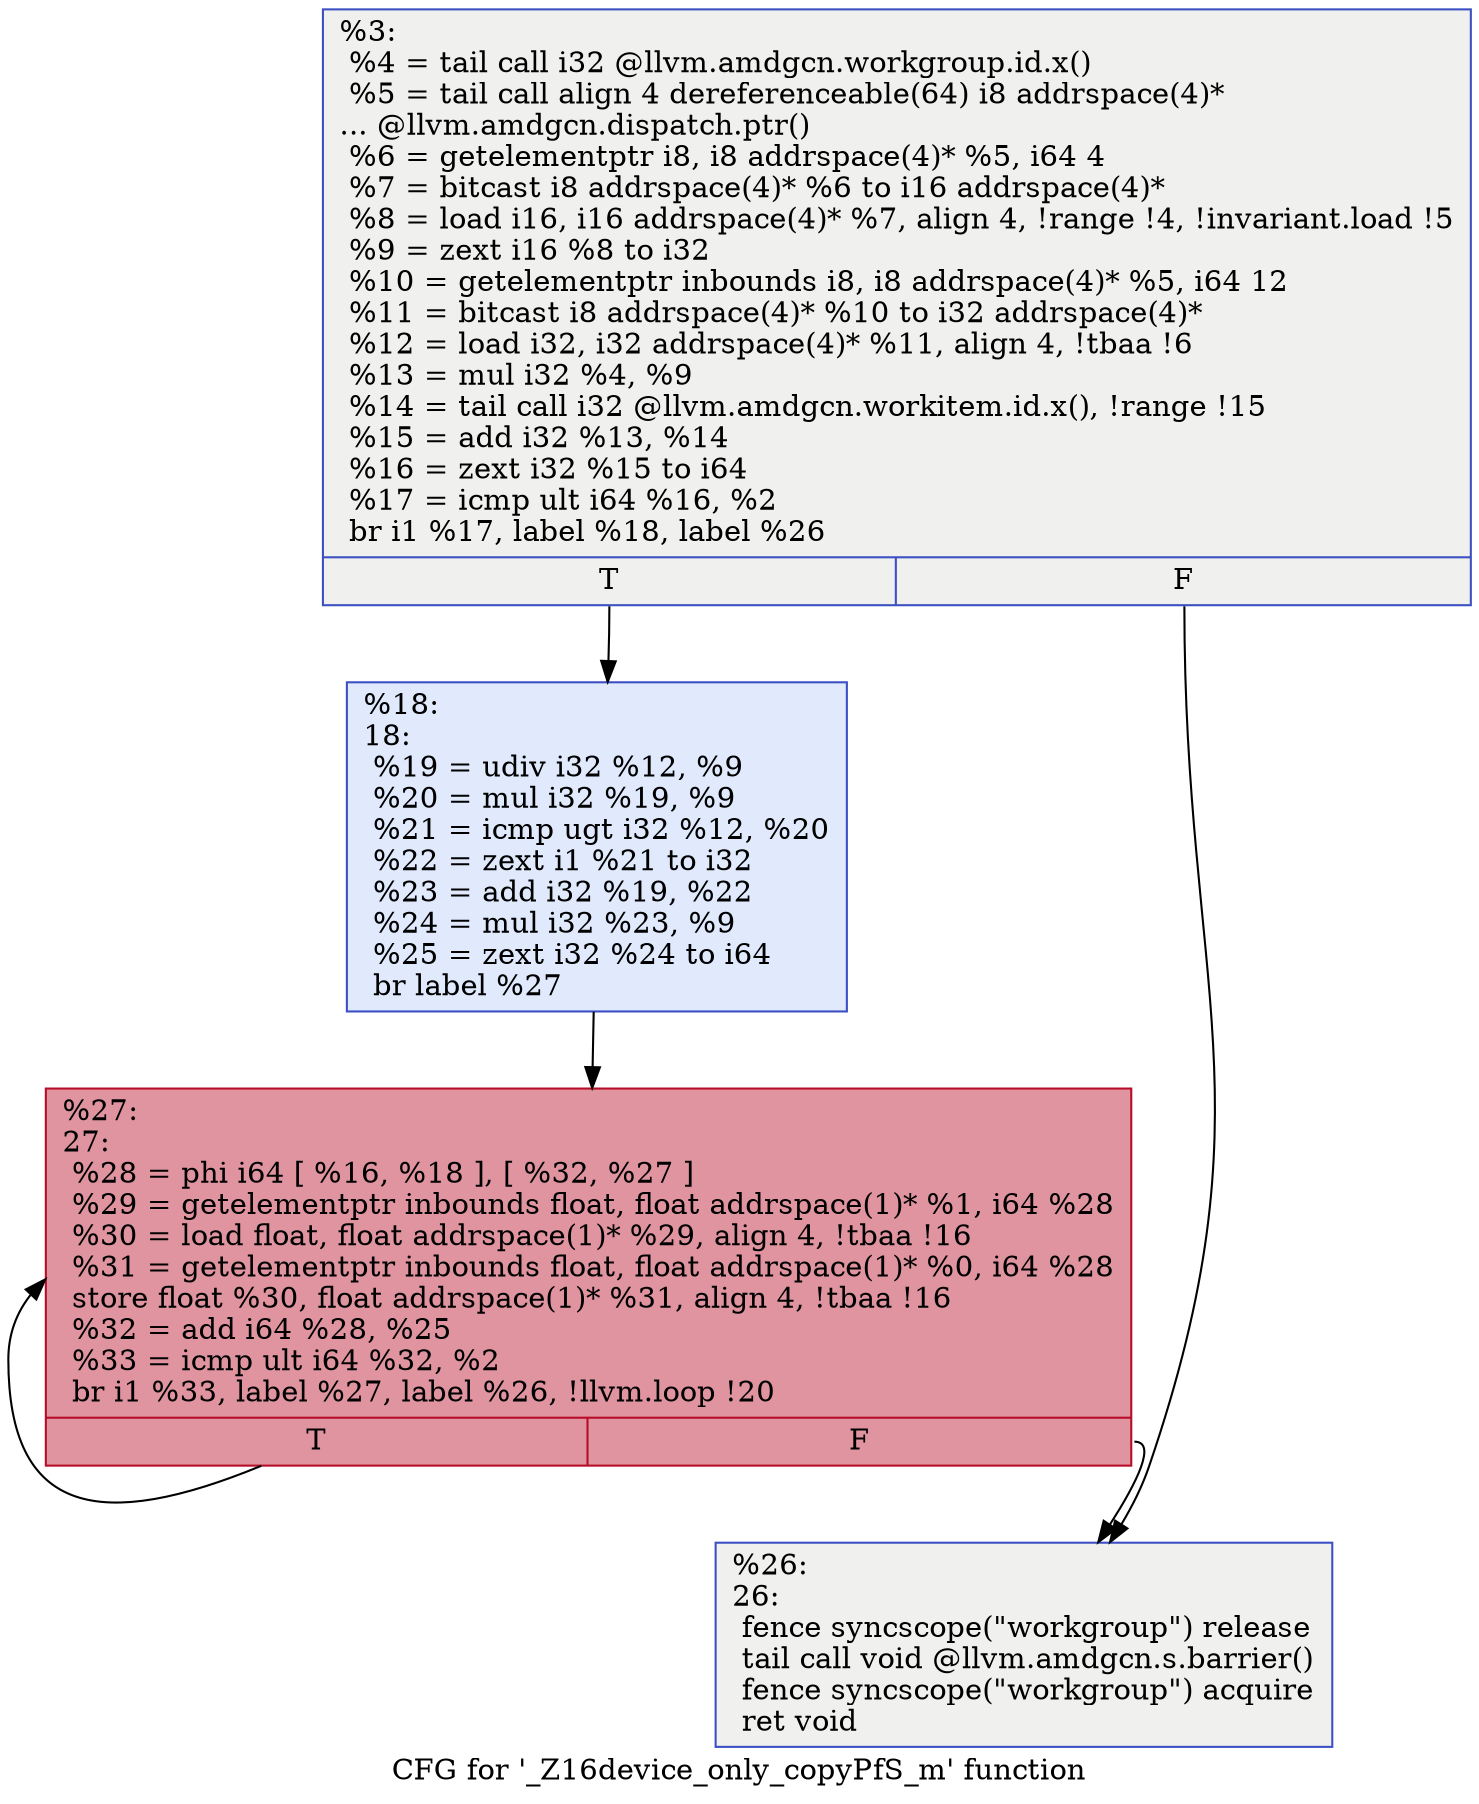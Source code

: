 digraph "CFG for '_Z16device_only_copyPfS_m' function" {
	label="CFG for '_Z16device_only_copyPfS_m' function";

	Node0x4811540 [shape=record,color="#3d50c3ff", style=filled, fillcolor="#dedcdb70",label="{%3:\l  %4 = tail call i32 @llvm.amdgcn.workgroup.id.x()\l  %5 = tail call align 4 dereferenceable(64) i8 addrspace(4)*\l... @llvm.amdgcn.dispatch.ptr()\l  %6 = getelementptr i8, i8 addrspace(4)* %5, i64 4\l  %7 = bitcast i8 addrspace(4)* %6 to i16 addrspace(4)*\l  %8 = load i16, i16 addrspace(4)* %7, align 4, !range !4, !invariant.load !5\l  %9 = zext i16 %8 to i32\l  %10 = getelementptr inbounds i8, i8 addrspace(4)* %5, i64 12\l  %11 = bitcast i8 addrspace(4)* %10 to i32 addrspace(4)*\l  %12 = load i32, i32 addrspace(4)* %11, align 4, !tbaa !6\l  %13 = mul i32 %4, %9\l  %14 = tail call i32 @llvm.amdgcn.workitem.id.x(), !range !15\l  %15 = add i32 %13, %14\l  %16 = zext i32 %15 to i64\l  %17 = icmp ult i64 %16, %2\l  br i1 %17, label %18, label %26\l|{<s0>T|<s1>F}}"];
	Node0x4811540:s0 -> Node0x4813820;
	Node0x4811540:s1 -> Node0x48138b0;
	Node0x4813820 [shape=record,color="#3d50c3ff", style=filled, fillcolor="#b9d0f970",label="{%18:\l18:                                               \l  %19 = udiv i32 %12, %9\l  %20 = mul i32 %19, %9\l  %21 = icmp ugt i32 %12, %20\l  %22 = zext i1 %21 to i32\l  %23 = add i32 %19, %22\l  %24 = mul i32 %23, %9\l  %25 = zext i32 %24 to i64\l  br label %27\l}"];
	Node0x4813820 -> Node0x4813da0;
	Node0x48138b0 [shape=record,color="#3d50c3ff", style=filled, fillcolor="#dedcdb70",label="{%26:\l26:                                               \l  fence syncscope(\"workgroup\") release\l  tail call void @llvm.amdgcn.s.barrier()\l  fence syncscope(\"workgroup\") acquire\l  ret void\l}"];
	Node0x4813da0 [shape=record,color="#b70d28ff", style=filled, fillcolor="#b70d2870",label="{%27:\l27:                                               \l  %28 = phi i64 [ %16, %18 ], [ %32, %27 ]\l  %29 = getelementptr inbounds float, float addrspace(1)* %1, i64 %28\l  %30 = load float, float addrspace(1)* %29, align 4, !tbaa !16\l  %31 = getelementptr inbounds float, float addrspace(1)* %0, i64 %28\l  store float %30, float addrspace(1)* %31, align 4, !tbaa !16\l  %32 = add i64 %28, %25\l  %33 = icmp ult i64 %32, %2\l  br i1 %33, label %27, label %26, !llvm.loop !20\l|{<s0>T|<s1>F}}"];
	Node0x4813da0:s0 -> Node0x4813da0;
	Node0x4813da0:s1 -> Node0x48138b0;
}
